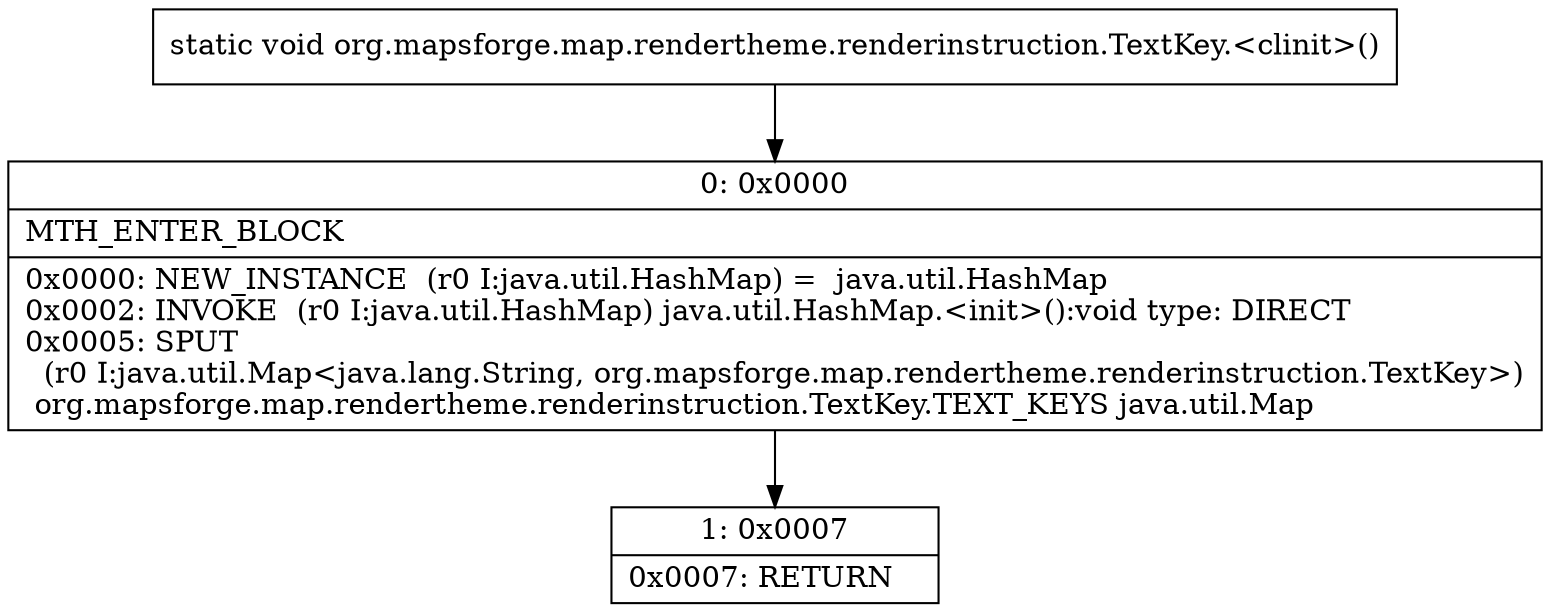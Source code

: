digraph "CFG fororg.mapsforge.map.rendertheme.renderinstruction.TextKey.\<clinit\>()V" {
Node_0 [shape=record,label="{0\:\ 0x0000|MTH_ENTER_BLOCK\l|0x0000: NEW_INSTANCE  (r0 I:java.util.HashMap) =  java.util.HashMap \l0x0002: INVOKE  (r0 I:java.util.HashMap) java.util.HashMap.\<init\>():void type: DIRECT \l0x0005: SPUT  \l  (r0 I:java.util.Map\<java.lang.String, org.mapsforge.map.rendertheme.renderinstruction.TextKey\>)\l org.mapsforge.map.rendertheme.renderinstruction.TextKey.TEXT_KEYS java.util.Map \l}"];
Node_1 [shape=record,label="{1\:\ 0x0007|0x0007: RETURN   \l}"];
MethodNode[shape=record,label="{static void org.mapsforge.map.rendertheme.renderinstruction.TextKey.\<clinit\>() }"];
MethodNode -> Node_0;
Node_0 -> Node_1;
}

